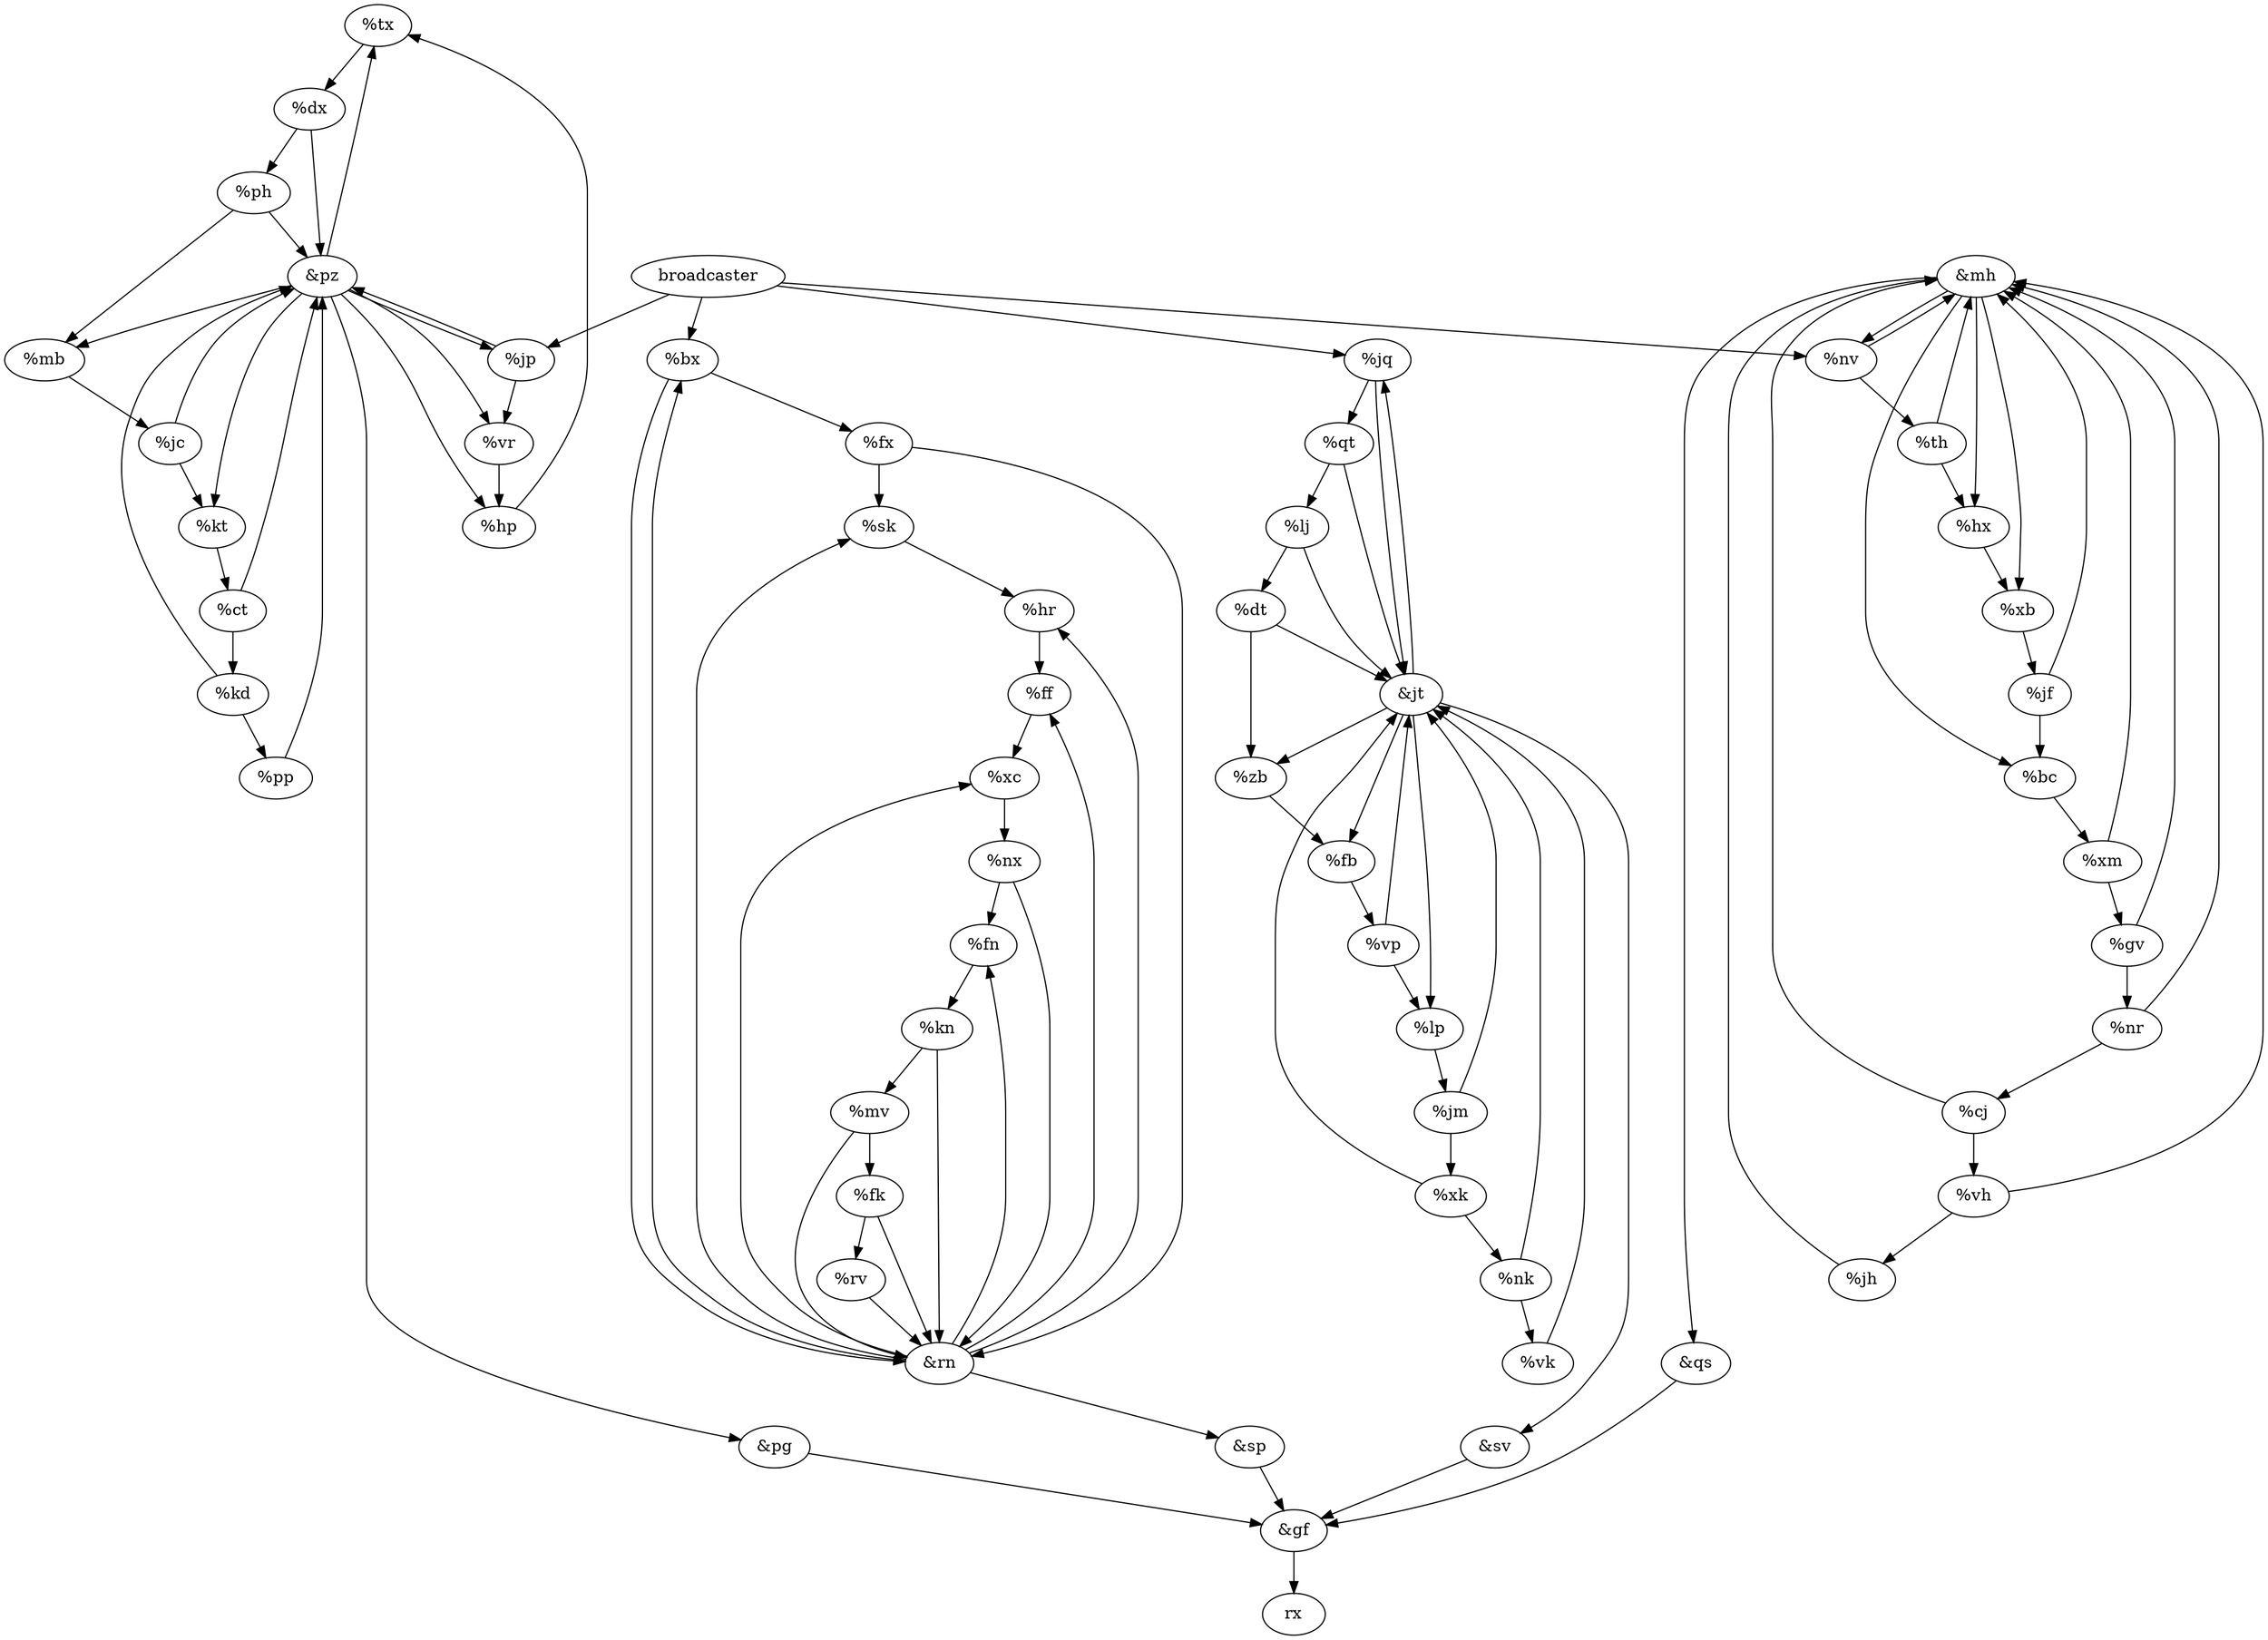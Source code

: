 digraph G {
    tx [label="%tx"];
nx [label="%nx"];
nr [label="%nr"];
nk [label="%nk"];
mv [label="%mv"];
pz [label="&pz"];
jt [label="&jt"];
vp [label="%vp"];
qs [label="&qs"];
lj [label="%lj"];
jh [label="%jh"];
xc [label="%xc"];
hx [label="%hx"];
kd [label="%kd"];
jq [label="%jq"];
lp [label="%lp"];
ph [label="%ph"];
sv [label="&sv"];
ff [label="%ff"];
th [label="%th"];
kt [label="%kt"];
ct [label="%ct"];
mh [label="&mh"];
pg [label="&pg"];
fn [label="%fn"];
sk [label="%sk"];
nv [label="%nv"];
dx [label="%dx"];
broadcaster
dt [label="%dt"];
fx [label="%fx"];
rv [label="%rv"];
gv [label="%gv"];
fk [label="%fk"];
cj [label="%cj"];
xk [label="%xk"];
vh [label="%vh"];
zb [label="%zb"];
mb [label="%mb"];
kn [label="%kn"];
jc [label="%jc"];
sp [label="&sp"];
hp [label="%hp"];
jf [label="%jf"];
fb [label="%fb"];
xm [label="%xm"];
jm [label="%jm"];
vr [label="%vr"];
hr [label="%hr"];
jp [label="%jp"];
rn [label="&rn"];
pp [label="%pp"];
gf [label="&gf"];
xb [label="%xb"];
bx [label="%bx"];
bc [label="%bc"];
qt [label="%qt"];
vk [label="%vk"];


tx -> {dx};
nx -> {fn, rn};
nr -> {cj, mh};
nk -> {jt, vk};
mv -> {fk, rn};
pz -> {kt, pg, mb, vr, hp, jp, tx};
jt -> {fb, zb, jq, sv, lp};
vp -> {lp, jt};
qs -> {gf};
lj -> {jt, dt};
jh -> {mh};
xc -> {nx};
hx -> {xb};
kd -> {pz, pp};
jq -> {jt, qt};
lp -> {jm};
ph -> {mb, pz};
sv -> {gf};
ff -> {xc};
th -> {mh, hx};
kt -> {ct};
ct -> {kd, pz};
mh -> {bc, qs, hx, xb, nv};
pg -> {gf};
fn -> {kn};
sk -> {hr};
nv -> {mh, th};
dx -> {pz, ph};
broadcaster -> {bx, jq, nv, jp};
dt -> {jt, zb};
fx -> {sk, rn};
rv -> {rn};
gv -> {mh, nr};
fk -> {rn, rv};
cj -> {mh, vh};
xk -> {jt, nk};
vh -> {mh, jh};
zb -> {fb};
mb -> {jc};
kn -> {rn, mv};
jc -> {pz, kt};
sp -> {gf};
hp -> {tx};
jf -> {bc, mh};
fb -> {vp};
xm -> {mh, gv};
jm -> {jt, xk};
vr -> {hp};
hr -> {ff};
jp -> {pz, vr};
rn -> {fn, hr, bx, ff, xc, sp, sk};
pp -> {pz};
gf -> {rx};
xb -> {jf};
bx -> {rn, fx};
bc -> {xm};
qt -> {lj, jt};
vk -> {jt};
}